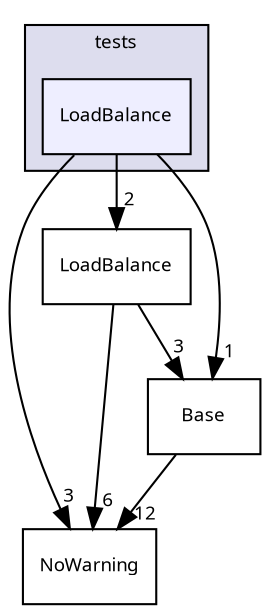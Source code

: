 digraph "/tmp/q/quinoa/src/UnitTest/tests/LoadBalance" {
  bgcolor=transparent;
  compound=true
  node [ fontsize="9", fontname="sans-serif"];
  edge [ labelfontsize="9", labelfontname="sans-serif"];
  subgraph clusterdir_e95e2e38e51776ad287a40ec1ceb7b78 {
    graph [ bgcolor="#ddddee", pencolor="black", label="tests" fontname="sans-serif", fontsize="9", URL="dir_e95e2e38e51776ad287a40ec1ceb7b78.html"]
  dir_5b6cbe8a8c473fe0e7dbcefb7becc432 [shape=box, label="LoadBalance", style="filled", fillcolor="#eeeeff", pencolor="black", URL="dir_5b6cbe8a8c473fe0e7dbcefb7becc432.html"];
  }
  dir_7e34f0efff2ff25c5f7cf9ee4af7a0ce [shape=box label="NoWarning" URL="dir_7e34f0efff2ff25c5f7cf9ee4af7a0ce.html"];
  dir_95fc3c41be4c0cbce8d98b405b0f786e [shape=box label="LoadBalance" URL="dir_95fc3c41be4c0cbce8d98b405b0f786e.html"];
  dir_4814b1a558d470c33d85e65dbde02eaa [shape=box label="Base" URL="dir_4814b1a558d470c33d85e65dbde02eaa.html"];
  dir_5b6cbe8a8c473fe0e7dbcefb7becc432->dir_7e34f0efff2ff25c5f7cf9ee4af7a0ce [headlabel="3", labeldistance=1.5 headhref="dir_000043_000034.html"];
  dir_5b6cbe8a8c473fe0e7dbcefb7becc432->dir_95fc3c41be4c0cbce8d98b405b0f786e [headlabel="2", labeldistance=1.5 headhref="dir_000043_000031.html"];
  dir_5b6cbe8a8c473fe0e7dbcefb7becc432->dir_4814b1a558d470c33d85e65dbde02eaa [headlabel="1", labeldistance=1.5 headhref="dir_000043_000002.html"];
  dir_95fc3c41be4c0cbce8d98b405b0f786e->dir_7e34f0efff2ff25c5f7cf9ee4af7a0ce [headlabel="6", labeldistance=1.5 headhref="dir_000031_000034.html"];
  dir_95fc3c41be4c0cbce8d98b405b0f786e->dir_4814b1a558d470c33d85e65dbde02eaa [headlabel="3", labeldistance=1.5 headhref="dir_000031_000002.html"];
  dir_4814b1a558d470c33d85e65dbde02eaa->dir_7e34f0efff2ff25c5f7cf9ee4af7a0ce [headlabel="12", labeldistance=1.5 headhref="dir_000002_000034.html"];
}
